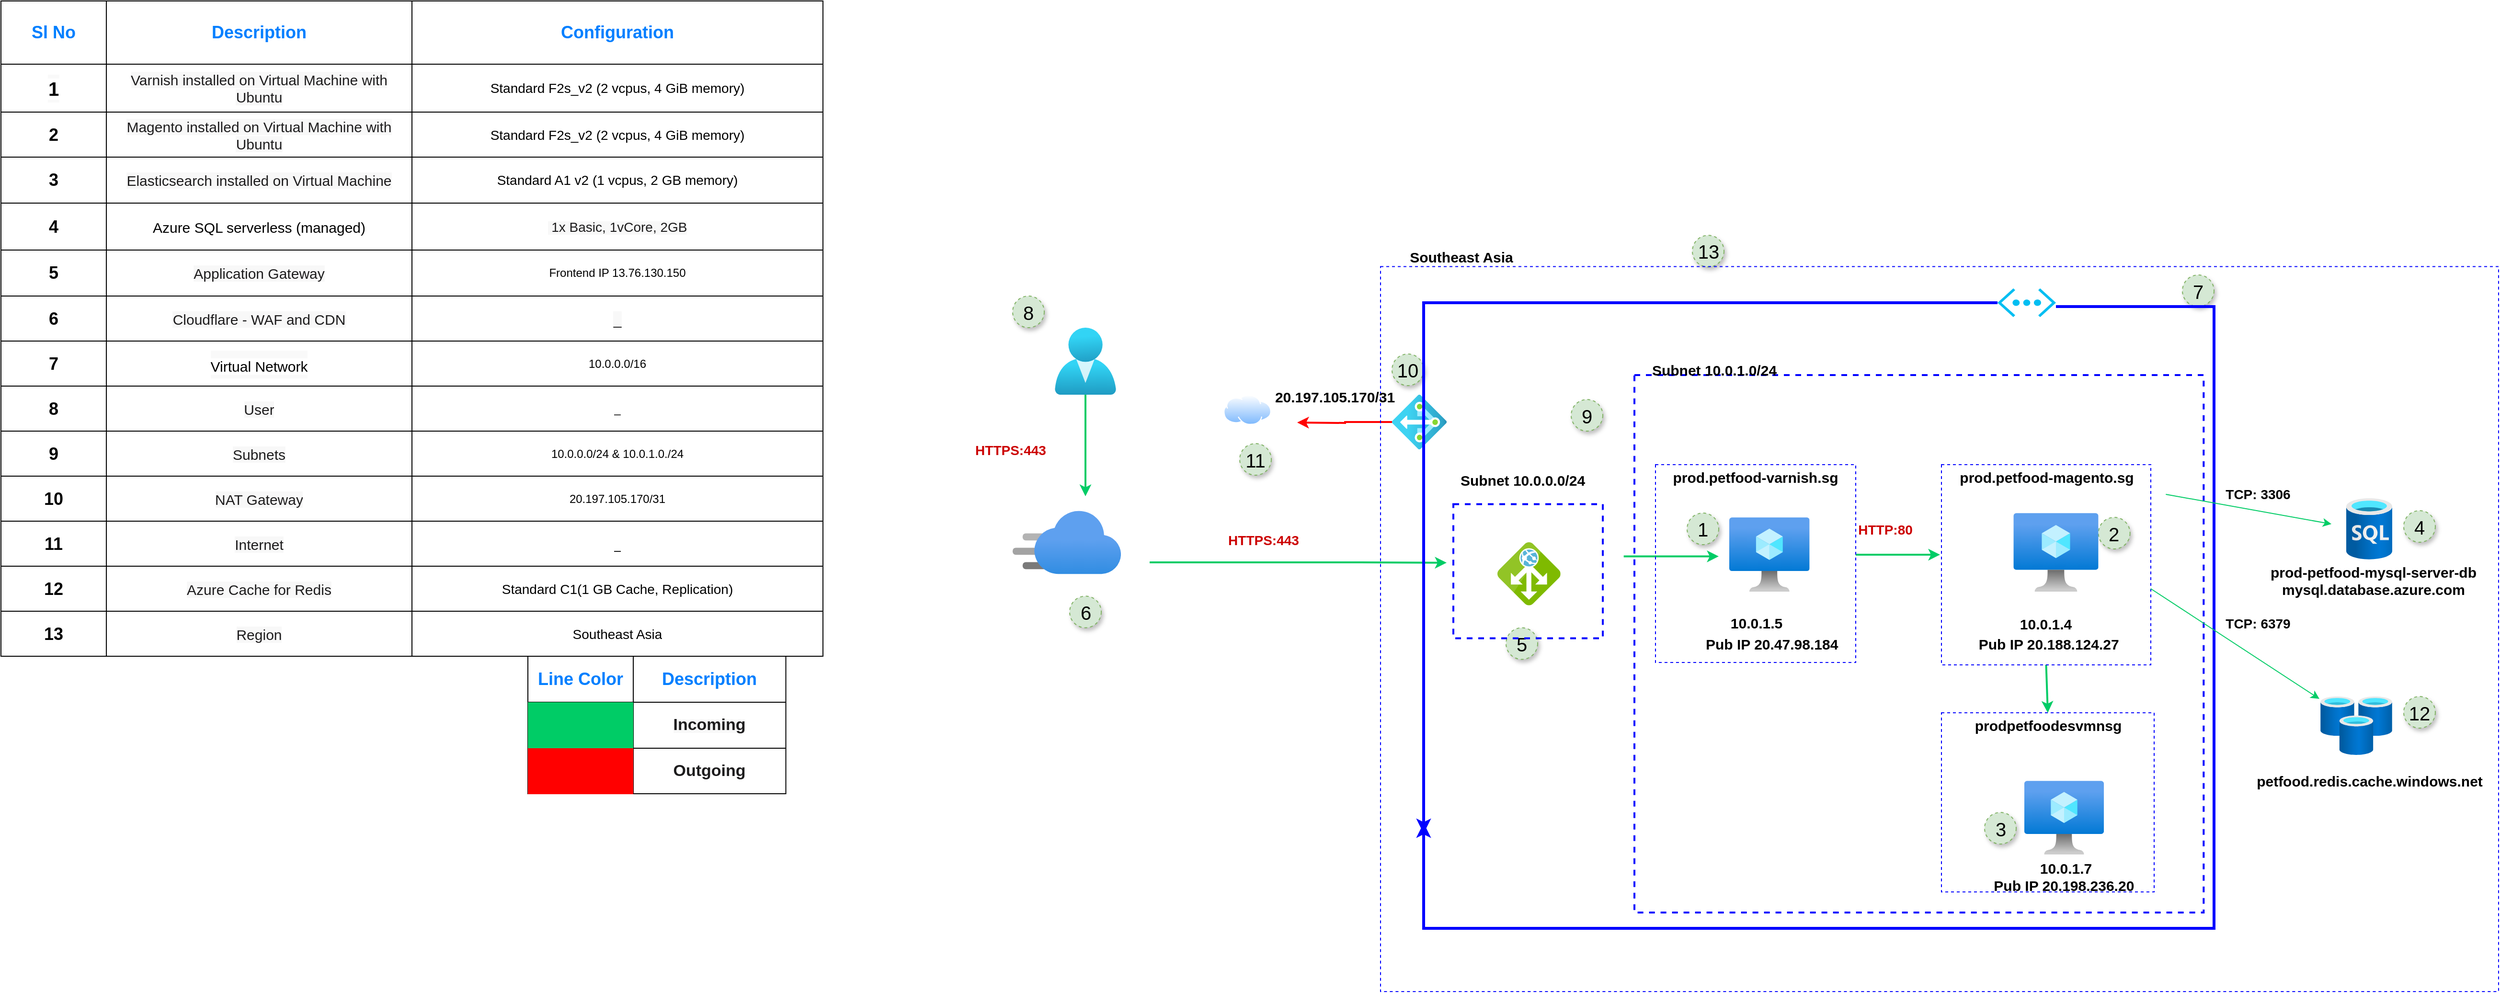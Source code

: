 <mxfile version="14.6.13" type="device"><diagram id="YIOMcUEOhzqZ2SBiSc0s" name="Page-1"><mxGraphModel dx="2946" dy="1182" grid="1" gridSize="11" guides="1" tooltips="1" connect="1" arrows="1" fold="1" page="0" pageScale="1" pageWidth="850" pageHeight="1100" math="0" shadow="0"><root><mxCell id="0"/><mxCell id="1" parent="0"/><mxCell id="Mjih8tLBKXgbI3VyJ-Ph-1" value="" style="aspect=fixed;html=1;points=[];align=center;image;fontSize=12;image=img/lib/azure2/app_services/CDN_Profiles.svg;" parent="1" vertex="1"><mxGeometry x="-374" y="202" width="113.05" height="66.5" as="geometry"/></mxCell><mxCell id="Mjih8tLBKXgbI3VyJ-Ph-2" value="" style="aspect=fixed;html=1;points=[];align=center;image;fontSize=12;image=img/lib/azure2/databases/SQL_Database.svg;" parent="1" vertex="1"><mxGeometry x="1018" y="189" width="48" height="64" as="geometry"/></mxCell><mxCell id="lhKra3MwXujqzoeodgtG-112" style="edgeStyle=orthogonalEdgeStyle;rounded=0;orthogonalLoop=1;jettySize=auto;html=1;strokeWidth=2;strokeColor=#00CC66;" parent="1" source="Mjih8tLBKXgbI3VyJ-Ph-3" edge="1"><mxGeometry relative="1" as="geometry"><mxPoint x="-298" y="187" as="targetPoint"/><Array as="points"><mxPoint x="-298" y="165"/></Array></mxGeometry></mxCell><mxCell id="Mjih8tLBKXgbI3VyJ-Ph-3" value="" style="aspect=fixed;html=1;points=[];align=center;image;fontSize=12;image=img/lib/azure2/identity/Users.svg;" parent="1" vertex="1"><mxGeometry x="-330" y="11" width="64" height="70" as="geometry"/></mxCell><mxCell id="lhKra3MwXujqzoeodgtG-224" style="edgeStyle=orthogonalEdgeStyle;rounded=0;orthogonalLoop=1;jettySize=auto;html=1;strokeColor=#00CC66;strokeWidth=2;" parent="1" edge="1"><mxGeometry relative="1" as="geometry"><mxPoint x="79" y="256.4" as="targetPoint"/><mxPoint x="-231" y="256" as="sourcePoint"/><Array as="points"><mxPoint x="-11" y="256"/><mxPoint x="-11" y="256"/></Array></mxGeometry></mxCell><mxCell id="lhKra3MwXujqzoeodgtG-27" value="&lt;font color=&quot;#cc0000&quot; style=&quot;font-size: 14px&quot;&gt;&lt;b&gt;HTTPS:443&lt;/b&gt;&lt;/font&gt;" style="text;html=1;strokeColor=none;fillColor=none;align=center;verticalAlign=middle;whiteSpace=wrap;rounded=0;shadow=1;glass=0;dashed=1;sketch=0;fontFamily=Helvetica;" parent="1" vertex="1"><mxGeometry x="-396" y="119" width="40" height="40" as="geometry"/></mxCell><mxCell id="lhKra3MwXujqzoeodgtG-76" value="" style="endArrow=classic;html=1;strokeWidth=2;strokeColor=#00CC66;startArrow=none;entryX=0.5;entryY=0;entryDx=0;entryDy=0;exitX=0.5;exitY=1;exitDx=0;exitDy=0;" parent="1" source="RV5dRdS61oHfhhPCdty3-14" target="RV5dRdS61oHfhhPCdty3-18" edge="1"><mxGeometry width="50" height="50" relative="1" as="geometry"><mxPoint x="682" y="374" as="sourcePoint"/><mxPoint x="678.75" y="429" as="targetPoint"/></mxGeometry></mxCell><mxCell id="lhKra3MwXujqzoeodgtG-77" value="" style="shape=table;html=1;whiteSpace=wrap;startSize=0;container=1;collapsible=0;childLayout=tableLayout;" parent="1" vertex="1"><mxGeometry x="-1430" y="-330" width="858" height="684" as="geometry"/></mxCell><mxCell id="lhKra3MwXujqzoeodgtG-81" value="" style="shape=partialRectangle;html=1;whiteSpace=wrap;collapsible=0;dropTarget=0;pointerEvents=0;fillColor=none;top=0;left=0;bottom=0;right=0;points=[[0,0.5],[1,0.5]];portConstraint=eastwest;" parent="lhKra3MwXujqzoeodgtG-77" vertex="1"><mxGeometry width="858" height="66" as="geometry"/></mxCell><mxCell id="lhKra3MwXujqzoeodgtG-82" value="&lt;b&gt;&lt;font style=&quot;font-size: 18px&quot; color=&quot;#007fff&quot;&gt;Sl No&lt;/font&gt;&lt;/b&gt;" style="shape=partialRectangle;html=1;whiteSpace=wrap;connectable=0;overflow=hidden;fillColor=none;top=0;left=0;bottom=0;right=0;" parent="lhKra3MwXujqzoeodgtG-81" vertex="1"><mxGeometry width="110" height="66" as="geometry"/></mxCell><mxCell id="lhKra3MwXujqzoeodgtG-171" value="&lt;meta charset=&quot;utf-8&quot;&gt;&lt;b style=&quot;color: rgb(0, 0, 0); font-family: helvetica; font-size: 12px; font-style: normal; letter-spacing: normal; text-align: center; text-indent: 0px; text-transform: none; word-spacing: 0px; background-color: rgb(255, 255, 255);&quot;&gt;&lt;font color=&quot;#007fff&quot; style=&quot;font-size: 18px&quot;&gt;Description&lt;/font&gt;&lt;/b&gt;" style="shape=partialRectangle;html=1;whiteSpace=wrap;connectable=0;overflow=hidden;fillColor=none;top=0;left=0;bottom=0;right=0;" parent="lhKra3MwXujqzoeodgtG-81" vertex="1"><mxGeometry x="110" width="319" height="66" as="geometry"/></mxCell><mxCell id="lhKra3MwXujqzoeodgtG-83" value="&lt;b&gt;&lt;font style=&quot;font-size: 18px&quot; color=&quot;#007fff&quot;&gt;Configuration&lt;/font&gt;&lt;/b&gt;" style="shape=partialRectangle;html=1;whiteSpace=wrap;connectable=0;overflow=hidden;fillColor=none;top=0;left=0;bottom=0;right=0;" parent="lhKra3MwXujqzoeodgtG-81" vertex="1"><mxGeometry x="429" width="429" height="66" as="geometry"/></mxCell><mxCell id="lhKra3MwXujqzoeodgtG-84" value="" style="shape=partialRectangle;html=1;whiteSpace=wrap;collapsible=0;dropTarget=0;pointerEvents=0;fillColor=none;top=0;left=0;bottom=0;right=0;points=[[0,0.5],[1,0.5]];portConstraint=eastwest;" parent="lhKra3MwXujqzoeodgtG-77" vertex="1"><mxGeometry y="66" width="858" height="50" as="geometry"/></mxCell><mxCell id="lhKra3MwXujqzoeodgtG-85" value="&lt;h1 class=&quot;title style-scope ytd-video-primary-info-renderer&quot; style=&quot;margin: 0px ; padding: 0px ; border: 0px ; background: rgb(249 , 249 , 249) ; overflow: hidden ; font-family: &amp;#34;roboto&amp;#34; , &amp;#34;arial&amp;#34; , sans-serif&quot;&gt;&lt;b style=&quot;font-family: &amp;#34;helvetica&amp;#34; ; font-size: 20px ; background-color: rgb(255 , 255 , 255)&quot;&gt;1&lt;/b&gt;&lt;br&gt;&lt;/h1&gt;" style="shape=partialRectangle;html=1;whiteSpace=wrap;connectable=0;overflow=hidden;fillColor=none;top=0;left=0;bottom=0;right=0;" parent="lhKra3MwXujqzoeodgtG-84" vertex="1"><mxGeometry width="110" height="50" as="geometry"/></mxCell><mxCell id="lhKra3MwXujqzoeodgtG-172" value="&lt;span style=&quot;color: rgb(29 , 28 , 29) ; background-color: rgb(248 , 248 , 248) ; font-size: 15px&quot;&gt;Varnish installed on Virtual Machine with Ubuntu&lt;/span&gt;" style="shape=partialRectangle;html=1;whiteSpace=wrap;connectable=0;overflow=hidden;fillColor=none;top=0;left=0;bottom=0;right=0;" parent="lhKra3MwXujqzoeodgtG-84" vertex="1"><mxGeometry x="110" width="319" height="50" as="geometry"/></mxCell><mxCell id="lhKra3MwXujqzoeodgtG-86" value="&lt;font style=&quot;font-size: 14px&quot;&gt;Standard F2s_v2 (2 vcpus, 4 GiB memory)&lt;/font&gt;" style="shape=partialRectangle;html=1;whiteSpace=wrap;connectable=0;overflow=hidden;fillColor=none;top=0;left=0;bottom=0;right=0;" parent="lhKra3MwXujqzoeodgtG-84" vertex="1"><mxGeometry x="429" width="429" height="50" as="geometry"/></mxCell><mxCell id="lhKra3MwXujqzoeodgtG-78" value="" style="shape=partialRectangle;html=1;whiteSpace=wrap;collapsible=0;dropTarget=0;pointerEvents=0;fillColor=none;top=0;left=0;bottom=0;right=0;points=[[0,0.5],[1,0.5]];portConstraint=eastwest;" parent="lhKra3MwXujqzoeodgtG-77" vertex="1"><mxGeometry y="116" width="858" height="47" as="geometry"/></mxCell><mxCell id="lhKra3MwXujqzoeodgtG-79" value="&lt;font style=&quot;font-size: 18px&quot;&gt;&lt;b&gt;2&lt;/b&gt;&lt;/font&gt;" style="shape=partialRectangle;html=1;whiteSpace=wrap;connectable=0;overflow=hidden;fillColor=none;top=0;left=0;bottom=0;right=0;" parent="lhKra3MwXujqzoeodgtG-78" vertex="1"><mxGeometry width="110" height="47" as="geometry"/></mxCell><mxCell id="lhKra3MwXujqzoeodgtG-173" value="&lt;span style=&quot;color: rgb(29 , 28 , 29) ; font-size: 15px ; background-color: rgb(248 , 248 , 248)&quot;&gt;Magento installed on Virtual Machine with Ubuntu&lt;/span&gt;" style="shape=partialRectangle;html=1;whiteSpace=wrap;connectable=0;overflow=hidden;fillColor=none;top=0;left=0;bottom=0;right=0;" parent="lhKra3MwXujqzoeodgtG-78" vertex="1"><mxGeometry x="110" width="319" height="47" as="geometry"/></mxCell><mxCell id="lhKra3MwXujqzoeodgtG-80" value="&lt;font style=&quot;font-size: 14px&quot;&gt;Standard F2s_v2 (2 vcpus, 4 GiB memory)&lt;/font&gt;" style="shape=partialRectangle;html=1;whiteSpace=wrap;connectable=0;overflow=hidden;fillColor=none;top=0;left=0;bottom=0;right=0;" parent="lhKra3MwXujqzoeodgtG-78" vertex="1"><mxGeometry x="429" width="429" height="47" as="geometry"/></mxCell><mxCell id="lhKra3MwXujqzoeodgtG-113" value="" style="shape=partialRectangle;html=1;whiteSpace=wrap;collapsible=0;dropTarget=0;pointerEvents=0;fillColor=none;top=0;left=0;bottom=0;right=0;points=[[0,0.5],[1,0.5]];portConstraint=eastwest;" parent="lhKra3MwXujqzoeodgtG-77" vertex="1"><mxGeometry y="163" width="858" height="48" as="geometry"/></mxCell><mxCell id="lhKra3MwXujqzoeodgtG-114" value="&lt;font style=&quot;font-size: 18px&quot;&gt;&lt;b&gt;3&lt;/b&gt;&lt;/font&gt;" style="shape=partialRectangle;html=1;whiteSpace=wrap;connectable=0;overflow=hidden;fillColor=none;top=0;left=0;bottom=0;right=0;" parent="lhKra3MwXujqzoeodgtG-113" vertex="1"><mxGeometry width="110" height="48" as="geometry"/></mxCell><mxCell id="lhKra3MwXujqzoeodgtG-175" value="&lt;span style=&quot;color: rgb(29 , 28 , 29) ; font-size: 15px ; background-color: rgb(248 , 248 , 248)&quot;&gt;Elasticsearch installed on Virtual Machine&lt;/span&gt;" style="shape=partialRectangle;html=1;whiteSpace=wrap;connectable=0;overflow=hidden;fillColor=none;top=0;left=0;bottom=0;right=0;" parent="lhKra3MwXujqzoeodgtG-113" vertex="1"><mxGeometry x="110" width="319" height="48" as="geometry"/></mxCell><mxCell id="lhKra3MwXujqzoeodgtG-115" value="&lt;font style=&quot;font-size: 14px&quot;&gt;Standard A1 v2 (1 vcpus, 2 GB memory)&lt;/font&gt;" style="shape=partialRectangle;html=1;whiteSpace=wrap;connectable=0;overflow=hidden;fillColor=none;top=0;left=0;bottom=0;right=0;" parent="lhKra3MwXujqzoeodgtG-113" vertex="1"><mxGeometry x="429" width="429" height="48" as="geometry"/></mxCell><mxCell id="lhKra3MwXujqzoeodgtG-91" value="" style="shape=partialRectangle;html=1;whiteSpace=wrap;collapsible=0;dropTarget=0;pointerEvents=0;fillColor=none;top=0;left=0;bottom=0;right=0;points=[[0,0.5],[1,0.5]];portConstraint=eastwest;" parent="lhKra3MwXujqzoeodgtG-77" vertex="1"><mxGeometry y="211" width="858" height="49" as="geometry"/></mxCell><mxCell id="lhKra3MwXujqzoeodgtG-92" value="&lt;b&gt;&lt;font style=&quot;font-size: 18px&quot;&gt;4&lt;/font&gt;&lt;/b&gt;" style="shape=partialRectangle;html=1;whiteSpace=wrap;connectable=0;overflow=hidden;fillColor=none;top=0;left=0;bottom=0;right=0;" parent="lhKra3MwXujqzoeodgtG-91" vertex="1"><mxGeometry width="110" height="49" as="geometry"/></mxCell><mxCell id="lhKra3MwXujqzoeodgtG-177" value="&lt;font style=&quot;font-size: 15px&quot;&gt;Azure SQL serverless (managed)&lt;/font&gt;" style="shape=partialRectangle;html=1;whiteSpace=wrap;connectable=0;overflow=hidden;fillColor=none;top=0;left=0;bottom=0;right=0;" parent="lhKra3MwXujqzoeodgtG-91" vertex="1"><mxGeometry x="110" width="319" height="49" as="geometry"/></mxCell><mxCell id="lhKra3MwXujqzoeodgtG-93" value="&lt;span style=&quot;color: rgb(29 , 28 , 29) ; font-style: normal ; font-weight: 400 ; letter-spacing: normal ; text-align: center ; text-indent: 0px ; text-transform: none ; word-spacing: 0px ; background-color: rgb(248 , 248 , 248) ; display: inline ; float: none&quot;&gt;&lt;font style=&quot;font-size: 14px&quot;&gt;&amp;nbsp;1x Basic, 1vCore, 2GB&lt;/font&gt;&lt;/span&gt;" style="shape=partialRectangle;html=1;whiteSpace=wrap;connectable=0;overflow=hidden;fillColor=none;top=0;left=0;bottom=0;right=0;" parent="lhKra3MwXujqzoeodgtG-91" vertex="1"><mxGeometry x="429" width="429" height="49" as="geometry"/></mxCell><mxCell id="lhKra3MwXujqzoeodgtG-119" value="" style="shape=partialRectangle;html=1;whiteSpace=wrap;collapsible=0;dropTarget=0;pointerEvents=0;fillColor=none;top=0;left=0;bottom=0;right=0;points=[[0,0.5],[1,0.5]];portConstraint=eastwest;" parent="lhKra3MwXujqzoeodgtG-77" vertex="1"><mxGeometry y="260" width="858" height="48" as="geometry"/></mxCell><mxCell id="lhKra3MwXujqzoeodgtG-120" value="&lt;font style=&quot;font-size: 18px&quot;&gt;&lt;b&gt;5&lt;/b&gt;&lt;/font&gt;" style="shape=partialRectangle;html=1;whiteSpace=wrap;connectable=0;overflow=hidden;fillColor=none;top=0;left=0;bottom=0;right=0;" parent="lhKra3MwXujqzoeodgtG-119" vertex="1"><mxGeometry width="110" height="48" as="geometry"/></mxCell><mxCell id="lhKra3MwXujqzoeodgtG-178" value="&lt;span style=&quot;color: rgb(29 , 28 , 29) ; font-size: 15px ; font-style: normal ; font-weight: 400 ; letter-spacing: normal ; text-align: center ; text-indent: 0px ; text-transform: none ; word-spacing: 0px ; background-color: rgb(248 , 248 , 248) ; display: inline ; float: none&quot;&gt;Application Gateway&lt;/span&gt;" style="shape=partialRectangle;html=1;whiteSpace=wrap;connectable=0;overflow=hidden;fillColor=none;top=0;left=0;bottom=0;right=0;" parent="lhKra3MwXujqzoeodgtG-119" vertex="1"><mxGeometry x="110" width="319" height="48" as="geometry"/></mxCell><mxCell id="lhKra3MwXujqzoeodgtG-121" value="Frontend IP 13.76.130.150" style="shape=partialRectangle;html=1;whiteSpace=wrap;connectable=0;overflow=hidden;fillColor=none;top=0;left=0;bottom=0;right=0;" parent="lhKra3MwXujqzoeodgtG-119" vertex="1"><mxGeometry x="429" width="429" height="48" as="geometry"/></mxCell><mxCell id="lhKra3MwXujqzoeodgtG-141" value="" style="shape=partialRectangle;html=1;whiteSpace=wrap;collapsible=0;dropTarget=0;pointerEvents=0;fillColor=none;top=0;left=0;bottom=0;right=0;points=[[0,0.5],[1,0.5]];portConstraint=eastwest;" parent="lhKra3MwXujqzoeodgtG-77" vertex="1"><mxGeometry y="308" width="858" height="47" as="geometry"/></mxCell><mxCell id="lhKra3MwXujqzoeodgtG-142" value="&lt;font style=&quot;font-size: 18px&quot;&gt;&lt;b&gt;6&lt;/b&gt;&lt;/font&gt;" style="shape=partialRectangle;html=1;whiteSpace=wrap;connectable=0;overflow=hidden;fillColor=none;top=0;left=0;bottom=0;right=0;" parent="lhKra3MwXujqzoeodgtG-141" vertex="1"><mxGeometry width="110" height="47" as="geometry"/></mxCell><mxCell id="lhKra3MwXujqzoeodgtG-180" value="&lt;span style=&quot;color: rgb(29 , 28 , 29) ; font-size: 15px ; font-style: normal ; font-weight: 400 ; letter-spacing: normal ; text-align: center ; text-indent: 0px ; text-transform: none ; word-spacing: 0px ; background-color: rgb(248 , 248 , 248) ; display: inline ; float: none&quot;&gt;&lt;span style=&quot;text-align: left&quot;&gt;Cloudflare - WAF and CDN&lt;/span&gt;&lt;br&gt;&lt;/span&gt;" style="shape=partialRectangle;html=1;whiteSpace=wrap;connectable=0;overflow=hidden;fillColor=none;top=0;left=0;bottom=0;right=0;" parent="lhKra3MwXujqzoeodgtG-141" vertex="1"><mxGeometry x="110" width="319" height="47" as="geometry"/></mxCell><mxCell id="lhKra3MwXujqzoeodgtG-143" value="&lt;span style=&quot;color: rgb(29 , 28 , 29) ; font-family: &amp;#34;helvetica&amp;#34; ; font-size: 15px ; background-color: rgb(248 , 248 , 248)&quot;&gt;_&lt;/span&gt;" style="shape=partialRectangle;html=1;whiteSpace=wrap;connectable=0;overflow=hidden;fillColor=none;top=0;left=0;bottom=0;right=0;" parent="lhKra3MwXujqzoeodgtG-141" vertex="1"><mxGeometry x="429" width="429" height="47" as="geometry"/></mxCell><mxCell id="lhKra3MwXujqzoeodgtG-150" value="" style="shape=partialRectangle;html=1;whiteSpace=wrap;collapsible=0;dropTarget=0;pointerEvents=0;fillColor=none;top=0;left=0;bottom=0;right=0;points=[[0,0.5],[1,0.5]];portConstraint=eastwest;shadow=0;" parent="lhKra3MwXujqzoeodgtG-77" vertex="1"><mxGeometry y="355" width="858" height="47" as="geometry"/></mxCell><mxCell id="lhKra3MwXujqzoeodgtG-151" value="&lt;font style=&quot;font-size: 18px&quot;&gt;&lt;b&gt;7&lt;/b&gt;&lt;/font&gt;" style="shape=partialRectangle;html=1;whiteSpace=wrap;connectable=0;overflow=hidden;fillColor=none;top=0;left=0;bottom=0;right=0;" parent="lhKra3MwXujqzoeodgtG-150" vertex="1"><mxGeometry width="110" height="47" as="geometry"/></mxCell><mxCell id="lhKra3MwXujqzoeodgtG-183" value="&lt;h1 class=&quot;title style-scope ytd-video-primary-info-renderer&quot; style=&quot;margin: 0px ; padding: 0px ; border: 0px ; background: rgb(249 , 249 , 249) ; overflow: hidden ; font-weight: 400&quot;&gt;&lt;span style=&quot;font-size: 15px ; background-color: rgb(255 , 255 , 255)&quot;&gt;Virtual Network&lt;/span&gt;&lt;/h1&gt;" style="shape=partialRectangle;html=1;whiteSpace=wrap;connectable=0;overflow=hidden;fillColor=none;top=0;left=0;bottom=0;right=0;" parent="lhKra3MwXujqzoeodgtG-150" vertex="1"><mxGeometry x="110" width="319" height="47" as="geometry"/></mxCell><mxCell id="lhKra3MwXujqzoeodgtG-152" value="10.0.0.0/16" style="shape=partialRectangle;html=1;whiteSpace=wrap;connectable=0;overflow=hidden;fillColor=none;top=0;left=0;bottom=0;right=0;" parent="lhKra3MwXujqzoeodgtG-150" vertex="1"><mxGeometry x="429" width="429" height="47" as="geometry"/></mxCell><mxCell id="lhKra3MwXujqzoeodgtG-147" value="" style="shape=partialRectangle;html=1;whiteSpace=wrap;collapsible=0;dropTarget=0;pointerEvents=0;fillColor=none;top=0;left=0;bottom=0;right=0;points=[[0,0.5],[1,0.5]];portConstraint=eastwest;" parent="lhKra3MwXujqzoeodgtG-77" vertex="1"><mxGeometry y="402" width="858" height="47" as="geometry"/></mxCell><mxCell id="lhKra3MwXujqzoeodgtG-148" value="&lt;font style=&quot;font-size: 18px&quot;&gt;&lt;b&gt;8&lt;/b&gt;&lt;/font&gt;" style="shape=partialRectangle;html=1;whiteSpace=wrap;connectable=0;overflow=hidden;fillColor=none;top=0;left=0;bottom=0;right=0;" parent="lhKra3MwXujqzoeodgtG-147" vertex="1"><mxGeometry width="110" height="47" as="geometry"/></mxCell><mxCell id="lhKra3MwXujqzoeodgtG-182" value="&lt;span style=&quot;color: rgb(29 , 28 , 29) ; font-size: 15px ; background-color: rgb(248 , 248 , 248)&quot;&gt;User&lt;/span&gt;" style="shape=partialRectangle;html=1;whiteSpace=wrap;connectable=0;overflow=hidden;fillColor=none;top=0;left=0;bottom=0;right=0;" parent="lhKra3MwXujqzoeodgtG-147" vertex="1"><mxGeometry x="110" width="319" height="47" as="geometry"/></mxCell><mxCell id="lhKra3MwXujqzoeodgtG-149" value="_" style="shape=partialRectangle;html=1;whiteSpace=wrap;connectable=0;overflow=hidden;fillColor=none;top=0;left=0;bottom=0;right=0;" parent="lhKra3MwXujqzoeodgtG-147" vertex="1"><mxGeometry x="429" width="429" height="47" as="geometry"/></mxCell><mxCell id="pdvwxCoHUl91LSLF7awQ-21" value="" style="shape=partialRectangle;html=1;whiteSpace=wrap;collapsible=0;dropTarget=0;pointerEvents=0;fillColor=none;top=0;left=0;bottom=0;right=0;points=[[0,0.5],[1,0.5]];portConstraint=eastwest;" parent="lhKra3MwXujqzoeodgtG-77" vertex="1"><mxGeometry y="449" width="858" height="47" as="geometry"/></mxCell><mxCell id="pdvwxCoHUl91LSLF7awQ-22" value="&lt;span style=&quot;font-size: 18px&quot;&gt;&lt;b&gt;9&lt;/b&gt;&lt;/span&gt;" style="shape=partialRectangle;html=1;whiteSpace=wrap;connectable=0;overflow=hidden;fillColor=none;top=0;left=0;bottom=0;right=0;" parent="pdvwxCoHUl91LSLF7awQ-21" vertex="1"><mxGeometry width="110" height="47" as="geometry"/></mxCell><mxCell id="pdvwxCoHUl91LSLF7awQ-23" value="&lt;span style=&quot;color: rgb(29 , 28 , 29) ; font-size: 15px ; font-style: normal ; font-weight: 400 ; letter-spacing: normal ; text-align: center ; text-indent: 0px ; text-transform: none ; word-spacing: 0px ; background-color: rgb(248 , 248 , 248) ; display: inline ; float: none&quot;&gt;Subnets&lt;/span&gt;" style="shape=partialRectangle;html=1;whiteSpace=wrap;connectable=0;overflow=hidden;fillColor=none;top=0;left=0;bottom=0;right=0;" parent="pdvwxCoHUl91LSLF7awQ-21" vertex="1"><mxGeometry x="110" width="319" height="47" as="geometry"/></mxCell><mxCell id="pdvwxCoHUl91LSLF7awQ-24" value="&lt;font style=&quot;font-size: 12px&quot;&gt;10.0.0.0/24 &amp;amp; 10.0.1.0./24&lt;/font&gt;" style="shape=partialRectangle;html=1;whiteSpace=wrap;connectable=0;overflow=hidden;fillColor=none;top=0;left=0;bottom=0;right=0;" parent="pdvwxCoHUl91LSLF7awQ-21" vertex="1"><mxGeometry x="429" width="429" height="47" as="geometry"/></mxCell><mxCell id="7rFxHTVrPz3hNqLuUGb5-4" value="" style="shape=partialRectangle;html=1;whiteSpace=wrap;collapsible=0;dropTarget=0;pointerEvents=0;fillColor=none;top=0;left=0;bottom=0;right=0;points=[[0,0.5],[1,0.5]];portConstraint=eastwest;" parent="lhKra3MwXujqzoeodgtG-77" vertex="1"><mxGeometry y="496" width="858" height="47" as="geometry"/></mxCell><mxCell id="7rFxHTVrPz3hNqLuUGb5-5" value="&lt;span style=&quot;font-size: 18px&quot;&gt;&lt;b&gt;10&lt;/b&gt;&lt;/span&gt;" style="shape=partialRectangle;html=1;whiteSpace=wrap;connectable=0;overflow=hidden;fillColor=none;top=0;left=0;bottom=0;right=0;" parent="7rFxHTVrPz3hNqLuUGb5-4" vertex="1"><mxGeometry width="110" height="47" as="geometry"/></mxCell><mxCell id="7rFxHTVrPz3hNqLuUGb5-6" value="&lt;span style=&quot;color: rgb(29 , 28 , 29) ; font-size: 15px ; font-style: normal ; font-weight: 400 ; letter-spacing: normal ; text-align: center ; text-indent: 0px ; text-transform: none ; word-spacing: 0px ; background-color: rgb(248 , 248 , 248) ; display: inline ; float: none&quot;&gt;NAT Gateway&lt;/span&gt;" style="shape=partialRectangle;html=1;whiteSpace=wrap;connectable=0;overflow=hidden;fillColor=none;top=0;left=0;bottom=0;right=0;" parent="7rFxHTVrPz3hNqLuUGb5-4" vertex="1"><mxGeometry x="110" width="319" height="47" as="geometry"/></mxCell><mxCell id="7rFxHTVrPz3hNqLuUGb5-7" value="20.197.105.170/31" style="shape=partialRectangle;html=1;whiteSpace=wrap;connectable=0;overflow=hidden;fillColor=none;top=0;left=0;bottom=0;right=0;" parent="7rFxHTVrPz3hNqLuUGb5-4" vertex="1"><mxGeometry x="429" width="429" height="47" as="geometry"/></mxCell><mxCell id="7rFxHTVrPz3hNqLuUGb5-73" value="" style="shape=partialRectangle;html=1;whiteSpace=wrap;collapsible=0;dropTarget=0;pointerEvents=0;fillColor=none;top=0;left=0;bottom=0;right=0;points=[[0,0.5],[1,0.5]];portConstraint=eastwest;" parent="lhKra3MwXujqzoeodgtG-77" vertex="1"><mxGeometry y="543" width="858" height="47" as="geometry"/></mxCell><mxCell id="7rFxHTVrPz3hNqLuUGb5-74" value="&lt;span style=&quot;font-size: 18px&quot;&gt;&lt;b&gt;11&lt;/b&gt;&lt;/span&gt;" style="shape=partialRectangle;html=1;whiteSpace=wrap;connectable=0;overflow=hidden;fillColor=none;top=0;left=0;bottom=0;right=0;" parent="7rFxHTVrPz3hNqLuUGb5-73" vertex="1"><mxGeometry width="110" height="47" as="geometry"/></mxCell><mxCell id="7rFxHTVrPz3hNqLuUGb5-75" value="&lt;span style=&quot;color: rgb(29 , 28 , 29) ; font-size: 15px ; font-style: normal ; font-weight: 400 ; letter-spacing: normal ; text-align: center ; text-indent: 0px ; text-transform: none ; word-spacing: 0px ; background-color: rgb(248 , 248 , 248) ; display: inline ; float: none&quot;&gt;Internet&lt;/span&gt;" style="shape=partialRectangle;html=1;whiteSpace=wrap;connectable=0;overflow=hidden;fillColor=none;top=0;left=0;bottom=0;right=0;" parent="7rFxHTVrPz3hNqLuUGb5-73" vertex="1"><mxGeometry x="110" width="319" height="47" as="geometry"/></mxCell><mxCell id="7rFxHTVrPz3hNqLuUGb5-76" value="&lt;span style=&quot;font-size: 14px&quot;&gt;_&lt;/span&gt;" style="shape=partialRectangle;html=1;whiteSpace=wrap;connectable=0;overflow=hidden;fillColor=none;top=0;left=0;bottom=0;right=0;" parent="7rFxHTVrPz3hNqLuUGb5-73" vertex="1"><mxGeometry x="429" width="429" height="47" as="geometry"/></mxCell><mxCell id="LgkT4oShuJ0QrMqBvoT_-64" value="" style="shape=partialRectangle;html=1;whiteSpace=wrap;collapsible=0;dropTarget=0;pointerEvents=0;fillColor=none;top=0;left=0;bottom=0;right=0;points=[[0,0.5],[1,0.5]];portConstraint=eastwest;" parent="lhKra3MwXujqzoeodgtG-77" vertex="1"><mxGeometry y="590" width="858" height="47" as="geometry"/></mxCell><mxCell id="LgkT4oShuJ0QrMqBvoT_-65" value="&lt;span style=&quot;font-size: 18px&quot;&gt;&lt;b&gt;12&lt;/b&gt;&lt;/span&gt;" style="shape=partialRectangle;html=1;whiteSpace=wrap;connectable=0;overflow=hidden;fillColor=none;top=0;left=0;bottom=0;right=0;" parent="LgkT4oShuJ0QrMqBvoT_-64" vertex="1"><mxGeometry width="110" height="47" as="geometry"/></mxCell><mxCell id="LgkT4oShuJ0QrMqBvoT_-66" value="&lt;span style=&quot;color: rgb(29 , 28 , 29) ; font-size: 15px ; font-style: normal ; font-weight: 400 ; letter-spacing: normal ; text-align: center ; text-indent: 0px ; text-transform: none ; word-spacing: 0px ; background-color: rgb(248 , 248 , 248) ; display: inline ; float: none&quot;&gt;Azure Cache for Redis&lt;/span&gt;" style="shape=partialRectangle;html=1;whiteSpace=wrap;connectable=0;overflow=hidden;fillColor=none;top=0;left=0;bottom=0;right=0;" parent="LgkT4oShuJ0QrMqBvoT_-64" vertex="1"><mxGeometry x="110" width="319" height="47" as="geometry"/></mxCell><mxCell id="LgkT4oShuJ0QrMqBvoT_-67" value="&lt;span style=&quot;font-size: 14px&quot;&gt;Standard C1(1 GB Cache, Replication)&lt;/span&gt;" style="shape=partialRectangle;html=1;whiteSpace=wrap;connectable=0;overflow=hidden;fillColor=none;top=0;left=0;bottom=0;right=0;" parent="LgkT4oShuJ0QrMqBvoT_-64" vertex="1"><mxGeometry x="429" width="429" height="47" as="geometry"/></mxCell><mxCell id="RV5dRdS61oHfhhPCdty3-42" value="" style="shape=partialRectangle;html=1;whiteSpace=wrap;collapsible=0;dropTarget=0;pointerEvents=0;fillColor=none;top=0;left=0;bottom=0;right=0;points=[[0,0.5],[1,0.5]];portConstraint=eastwest;" parent="lhKra3MwXujqzoeodgtG-77" vertex="1"><mxGeometry y="637" width="858" height="47" as="geometry"/></mxCell><mxCell id="RV5dRdS61oHfhhPCdty3-43" value="&lt;span style=&quot;font-size: 18px&quot;&gt;&lt;b&gt;13&lt;/b&gt;&lt;/span&gt;" style="shape=partialRectangle;html=1;whiteSpace=wrap;connectable=0;overflow=hidden;fillColor=none;top=0;left=0;bottom=0;right=0;" parent="RV5dRdS61oHfhhPCdty3-42" vertex="1"><mxGeometry width="110" height="47" as="geometry"/></mxCell><mxCell id="RV5dRdS61oHfhhPCdty3-44" value="&lt;span style=&quot;color: rgb(29 , 28 , 29) ; font-size: 15px ; font-style: normal ; font-weight: 400 ; letter-spacing: normal ; text-align: center ; text-indent: 0px ; text-transform: none ; word-spacing: 0px ; background-color: rgb(248 , 248 , 248) ; display: inline ; float: none&quot;&gt;Region&lt;/span&gt;" style="shape=partialRectangle;html=1;whiteSpace=wrap;connectable=0;overflow=hidden;fillColor=none;top=0;left=0;bottom=0;right=0;" parent="RV5dRdS61oHfhhPCdty3-42" vertex="1"><mxGeometry x="110" width="319" height="47" as="geometry"/></mxCell><mxCell id="RV5dRdS61oHfhhPCdty3-45" value="&lt;span style=&quot;font-size: 14px&quot;&gt;Southeast Asia&lt;/span&gt;" style="shape=partialRectangle;html=1;whiteSpace=wrap;connectable=0;overflow=hidden;fillColor=none;top=0;left=0;bottom=0;right=0;" parent="RV5dRdS61oHfhhPCdty3-42" vertex="1"><mxGeometry x="429" width="429" height="47" as="geometry"/></mxCell><mxCell id="lhKra3MwXujqzoeodgtG-97" value="&lt;font color=&quot;#cc0000&quot; style=&quot;font-size: 14px&quot;&gt;&lt;b&gt;HTTPS:443&lt;/b&gt;&lt;/font&gt;" style="text;html=1;strokeColor=none;fillColor=none;align=center;verticalAlign=middle;whiteSpace=wrap;rounded=0;shadow=1;glass=0;dashed=1;sketch=0;fontFamily=Helvetica;" parent="1" vertex="1"><mxGeometry x="-132" y="213" width="40" height="40" as="geometry"/></mxCell><mxCell id="lhKra3MwXujqzoeodgtG-98" value="&lt;font color=&quot;#cc0000&quot; style=&quot;font-size: 14px&quot;&gt;&lt;b&gt;HTTP:80&lt;/b&gt;&lt;/font&gt;" style="text;html=1;strokeColor=none;fillColor=none;align=center;verticalAlign=middle;whiteSpace=wrap;rounded=0;shadow=1;glass=0;dashed=1;sketch=0;fontFamily=Helvetica;" parent="1" vertex="1"><mxGeometry x="517" y="202" width="40" height="40" as="geometry"/></mxCell><mxCell id="lhKra3MwXujqzoeodgtG-104" value="&lt;font size=&quot;1&quot;&gt;&lt;b style=&quot;font-size: 14px&quot;&gt;TCP: 3306&lt;/b&gt;&lt;/font&gt;" style="text;html=1;strokeColor=none;fillColor=none;align=center;verticalAlign=middle;whiteSpace=wrap;rounded=0;shadow=1;glass=0;dashed=1;sketch=0;fontFamily=Helvetica;" parent="1" vertex="1"><mxGeometry x="891" y="175.25" width="70" height="20" as="geometry"/></mxCell><mxCell id="lhKra3MwXujqzoeodgtG-127" value="&lt;font style=&quot;font-size: 20px&quot;&gt;3&lt;/font&gt;" style="ellipse;whiteSpace=wrap;html=1;aspect=fixed;shadow=1;dashed=1;strokeWidth=1;perimeterSpacing=3;strokeColor=#82b366;fillColor=#d5e8d4;" parent="1" vertex="1"><mxGeometry x="640.5" y="517" width="33" height="33" as="geometry"/></mxCell><mxCell id="lhKra3MwXujqzoeodgtG-132" value="&lt;font style=&quot;font-size: 20px&quot;&gt;1&lt;/font&gt;" style="ellipse;whiteSpace=wrap;html=1;aspect=fixed;shadow=1;dashed=1;strokeWidth=1;perimeterSpacing=3;strokeColor=#82b366;fillColor=#d5e8d4;" parent="1" vertex="1"><mxGeometry x="330" y="204.5" width="33" height="33" as="geometry"/></mxCell><mxCell id="lhKra3MwXujqzoeodgtG-134" value="&lt;font style=&quot;font-size: 20px&quot;&gt;8&lt;/font&gt;" style="ellipse;whiteSpace=wrap;html=1;aspect=fixed;shadow=1;dashed=1;strokeWidth=1;perimeterSpacing=3;strokeColor=#82b366;fillColor=#d5e8d4;" parent="1" vertex="1"><mxGeometry x="-374" y="-22" width="33" height="33" as="geometry"/></mxCell><mxCell id="lhKra3MwXujqzoeodgtG-135" value="&lt;font style=&quot;font-size: 20px&quot;&gt;2&lt;/font&gt;" style="ellipse;whiteSpace=wrap;html=1;aspect=fixed;shadow=1;dashed=1;strokeWidth=1;perimeterSpacing=3;strokeColor=#82b366;fillColor=#d5e8d4;" parent="1" vertex="1"><mxGeometry x="759.33" y="209" width="33" height="33" as="geometry"/></mxCell><mxCell id="lhKra3MwXujqzoeodgtG-136" value="&lt;font style=&quot;font-size: 20px&quot;&gt;4&lt;/font&gt;" style="ellipse;whiteSpace=wrap;html=1;aspect=fixed;shadow=1;dashed=1;strokeWidth=1;perimeterSpacing=3;strokeColor=#82b366;fillColor=#d5e8d4;" parent="1" vertex="1"><mxGeometry x="1078" y="202" width="33" height="33" as="geometry"/></mxCell><mxCell id="lhKra3MwXujqzoeodgtG-138" value="&lt;font style=&quot;font-size: 20px&quot;&gt;5&lt;/font&gt;" style="ellipse;whiteSpace=wrap;html=1;aspect=fixed;shadow=1;dashed=1;strokeWidth=1;perimeterSpacing=3;strokeColor=#82b366;fillColor=#d5e8d4;" parent="1" vertex="1"><mxGeometry x="141.0" y="324.25" width="33" height="33" as="geometry"/></mxCell><mxCell id="lhKra3MwXujqzoeodgtG-139" value="&lt;font style=&quot;font-size: 20px&quot;&gt;6&lt;/font&gt;" style="ellipse;whiteSpace=wrap;html=1;aspect=fixed;shadow=1;dashed=1;strokeWidth=1;perimeterSpacing=3;strokeColor=#82b366;fillColor=#d5e8d4;" parent="1" vertex="1"><mxGeometry x="-314.5" y="291.25" width="33" height="33" as="geometry"/></mxCell><mxCell id="lhKra3MwXujqzoeodgtG-188" value="" style="shape=table;html=1;whiteSpace=wrap;startSize=0;container=1;collapsible=0;childLayout=tableLayout;" parent="1" vertex="1"><mxGeometry x="-880" y="354" width="269.27" height="143.5" as="geometry"/></mxCell><mxCell id="lhKra3MwXujqzoeodgtG-189" value="" style="shape=partialRectangle;html=1;whiteSpace=wrap;collapsible=0;dropTarget=0;pointerEvents=0;fillColor=none;top=0;left=0;bottom=0;right=0;points=[[0,0.5],[1,0.5]];portConstraint=eastwest;" parent="lhKra3MwXujqzoeodgtG-188" vertex="1"><mxGeometry width="269.27" height="48" as="geometry"/></mxCell><mxCell id="lhKra3MwXujqzoeodgtG-190" value="&lt;b style=&quot;font-family: &amp;#34;helvetica&amp;#34;&quot;&gt;&lt;font color=&quot;#007fff&quot; style=&quot;font-size: 18px&quot;&gt;Line Color&lt;/font&gt;&lt;/b&gt;" style="shape=partialRectangle;html=1;whiteSpace=wrap;connectable=0;overflow=hidden;fillColor=none;top=0;left=0;bottom=0;right=0;" parent="lhKra3MwXujqzoeodgtG-189" vertex="1"><mxGeometry width="110" height="48" as="geometry"/></mxCell><mxCell id="lhKra3MwXujqzoeodgtG-191" value="&lt;b style=&quot;font-family: &amp;#34;helvetica&amp;#34;&quot;&gt;&lt;font color=&quot;#007fff&quot; style=&quot;font-size: 18px&quot;&gt;Description&lt;/font&gt;&lt;/b&gt;" style="shape=partialRectangle;html=1;whiteSpace=wrap;connectable=0;overflow=hidden;fillColor=none;top=0;left=0;bottom=0;right=0;" parent="lhKra3MwXujqzoeodgtG-189" vertex="1"><mxGeometry x="110" width="159" height="48" as="geometry"/></mxCell><mxCell id="lhKra3MwXujqzoeodgtG-192" value="" style="shape=partialRectangle;html=1;whiteSpace=wrap;collapsible=0;dropTarget=0;pointerEvents=0;fillColor=none;top=0;left=0;bottom=0;right=0;points=[[0,0.5],[1,0.5]];portConstraint=eastwest;" parent="lhKra3MwXujqzoeodgtG-188" vertex="1"><mxGeometry y="48" width="269.27" height="48" as="geometry"/></mxCell><mxCell id="lhKra3MwXujqzoeodgtG-193" value="" style="shape=partialRectangle;html=1;whiteSpace=wrap;connectable=0;overflow=hidden;top=0;left=0;bottom=0;right=0;fillColor=#00CC66;" parent="lhKra3MwXujqzoeodgtG-192" vertex="1"><mxGeometry width="110" height="48" as="geometry"/></mxCell><mxCell id="lhKra3MwXujqzoeodgtG-194" value="&lt;span style=&quot;color: rgb(29 , 28 , 29) ; font-family: &amp;#34;helvetica&amp;#34; ; background-color: rgb(248 , 248 , 248)&quot;&gt;&lt;b&gt;&lt;font style=&quot;font-size: 17px&quot;&gt;Incoming&lt;/font&gt;&lt;/b&gt;&lt;/span&gt;" style="shape=partialRectangle;html=1;whiteSpace=wrap;connectable=0;overflow=hidden;top=0;left=0;bottom=0;right=0;strokeColor=#666666;fontColor=#333333;fillColor=none;" parent="lhKra3MwXujqzoeodgtG-192" vertex="1"><mxGeometry x="110" width="159" height="48" as="geometry"/></mxCell><mxCell id="lhKra3MwXujqzoeodgtG-195" value="" style="shape=partialRectangle;html=1;whiteSpace=wrap;collapsible=0;dropTarget=0;pointerEvents=0;fillColor=none;top=0;left=0;bottom=0;right=0;points=[[0,0.5],[1,0.5]];portConstraint=eastwest;" parent="lhKra3MwXujqzoeodgtG-188" vertex="1"><mxGeometry y="96" width="269.27" height="48" as="geometry"/></mxCell><mxCell id="lhKra3MwXujqzoeodgtG-196" value="" style="shape=partialRectangle;html=1;whiteSpace=wrap;connectable=0;overflow=hidden;top=0;left=0;bottom=0;right=0;fillColor=#FF0000;" parent="lhKra3MwXujqzoeodgtG-195" vertex="1"><mxGeometry width="110" height="48" as="geometry"/></mxCell><mxCell id="lhKra3MwXujqzoeodgtG-197" value="&lt;b style=&quot;color: rgb(29 , 28 , 29) ; font-family: &amp;#34;helvetica&amp;#34;&quot;&gt;&lt;font style=&quot;font-size: 17px&quot;&gt;Outgoing&lt;/font&gt;&lt;/b&gt;" style="shape=partialRectangle;html=1;whiteSpace=wrap;connectable=0;overflow=hidden;fillColor=none;top=0;left=0;bottom=0;right=0;" parent="lhKra3MwXujqzoeodgtG-195" vertex="1"><mxGeometry x="110" width="159" height="48" as="geometry"/></mxCell><mxCell id="7rFxHTVrPz3hNqLuUGb5-10" style="edgeStyle=orthogonalEdgeStyle;rounded=0;orthogonalLoop=1;jettySize=auto;html=1;strokeColor=#00CC66;strokeWidth=2;" parent="1" edge="1"><mxGeometry relative="1" as="geometry"><mxPoint x="363" y="249.75" as="targetPoint"/><mxPoint x="263.84" y="249.75" as="sourcePoint"/></mxGeometry></mxCell><mxCell id="pdvwxCoHUl91LSLF7awQ-27" style="edgeStyle=orthogonalEdgeStyle;rounded=0;orthogonalLoop=1;jettySize=auto;html=1;strokeColor=#00CC66;strokeWidth=2;" parent="1" edge="1"><mxGeometry relative="1" as="geometry"><mxPoint x="594" y="248" as="targetPoint"/><mxPoint x="506" y="248" as="sourcePoint"/><Array as="points"><mxPoint x="539" y="248"/><mxPoint x="539" y="248"/></Array></mxGeometry></mxCell><mxCell id="Mjih8tLBKXgbI3VyJ-Ph-9" value="" style="aspect=fixed;html=1;points=[];align=center;image;fontSize=12;image=img/lib/azure2/compute/Virtual_Machine.svg;" parent="1" vertex="1"><mxGeometry x="374" y="209" width="83.82" height="77.75" as="geometry"/></mxCell><mxCell id="lhKra3MwXujqzoeodgtG-238" value="&lt;font style=&quot;font-size: 20px&quot;&gt;7&lt;/font&gt;" style="ellipse;whiteSpace=wrap;html=1;aspect=fixed;shadow=1;dashed=1;strokeWidth=1;perimeterSpacing=3;strokeColor=#82b366;fillColor=#d5e8d4;" parent="1" vertex="1"><mxGeometry x="847" y="-44" width="33" height="33" as="geometry"/></mxCell><mxCell id="pdvwxCoHUl91LSLF7awQ-1" value="" style="aspect=fixed;html=1;points=[];align=center;image;fontSize=12;image=img/lib/azure2/compute/Virtual_Machine.svg;" parent="1" vertex="1"><mxGeometry x="670.66" y="204.5" width="88.67" height="82.25" as="geometry"/></mxCell><mxCell id="pdvwxCoHUl91LSLF7awQ-14" value="&lt;font style=&quot;font-size: 20px&quot;&gt;13&lt;/font&gt;" style="ellipse;whiteSpace=wrap;html=1;aspect=fixed;shadow=1;dashed=1;strokeWidth=1;perimeterSpacing=3;strokeColor=#82b366;fillColor=#d5e8d4;" parent="1" vertex="1"><mxGeometry x="335.5" y="-85.37" width="33" height="33" as="geometry"/></mxCell><mxCell id="pdvwxCoHUl91LSLF7awQ-15" value="&lt;font style=&quot;font-size: 20px&quot;&gt;12&lt;/font&gt;" style="ellipse;whiteSpace=wrap;html=1;aspect=fixed;shadow=1;dashed=1;strokeWidth=1;perimeterSpacing=3;strokeColor=#82b366;fillColor=#d5e8d4;" parent="1" vertex="1"><mxGeometry x="1078" y="396" width="33" height="33" as="geometry"/></mxCell><mxCell id="7rFxHTVrPz3hNqLuUGb5-1" value="" style="aspect=fixed;html=1;points=[];align=center;image;fontSize=12;image=img/lib/azure2/compute/Virtual_Machine.svg;" parent="1" vertex="1"><mxGeometry x="682" y="484" width="83.01" height="77" as="geometry"/></mxCell><mxCell id="7rFxHTVrPz3hNqLuUGb5-8" value="&lt;font style=&quot;font-size: 20px&quot;&gt;10&lt;/font&gt;" style="ellipse;whiteSpace=wrap;html=1;aspect=fixed;shadow=1;dashed=1;strokeWidth=1;perimeterSpacing=3;strokeColor=#82b366;fillColor=#d5e8d4;" parent="1" vertex="1"><mxGeometry x="22.0" y="38.5" width="33" height="33" as="geometry"/></mxCell><mxCell id="7rFxHTVrPz3hNqLuUGb5-15" value="" style="edgeStyle=orthogonalEdgeStyle;rounded=0;orthogonalLoop=1;jettySize=auto;html=1;strokeColor=#FF0000;strokeWidth=2;" parent="1" source="7rFxHTVrPz3hNqLuUGb5-9" edge="1"><mxGeometry relative="1" as="geometry"><mxPoint x="-77" y="110" as="targetPoint"/></mxGeometry></mxCell><mxCell id="7rFxHTVrPz3hNqLuUGb5-9" value="" style="aspect=fixed;html=1;points=[];align=center;image;fontSize=12;image=img/lib/azure2/networking/NAT.svg;direction=north;" parent="1" vertex="1"><mxGeometry x="22" y="81" width="57" height="57" as="geometry"/></mxCell><mxCell id="7rFxHTVrPz3hNqLuUGb5-77" value="&lt;font style=&quot;font-size: 20px&quot;&gt;11&lt;/font&gt;" style="ellipse;whiteSpace=wrap;html=1;aspect=fixed;shadow=1;dashed=1;strokeWidth=1;perimeterSpacing=3;strokeColor=#82b366;fillColor=#d5e8d4;" parent="1" vertex="1"><mxGeometry x="-137.0" y="132" width="33" height="33" as="geometry"/></mxCell><mxCell id="7rFxHTVrPz3hNqLuUGb5-78" value="" style="aspect=fixed;perimeter=ellipsePerimeter;html=1;align=center;shadow=0;dashed=0;spacingTop=3;image;image=img/lib/active_directory/internet_cloud.svg;" parent="1" vertex="1"><mxGeometry x="-154" y="81" width="50" height="31.5" as="geometry"/></mxCell><mxCell id="LgkT4oShuJ0QrMqBvoT_-1" value="" style="aspect=fixed;html=1;points=[];align=center;image;fontSize=12;image=img/lib/azure2/databases/Cache_Redis.svg;" parent="1" vertex="1"><mxGeometry x="991" y="396" width="75" height="60.94" as="geometry"/></mxCell><mxCell id="LgkT4oShuJ0QrMqBvoT_-2" value="&lt;span style=&quot;font-size: 20px&quot;&gt;9&lt;/span&gt;" style="ellipse;whiteSpace=wrap;html=1;aspect=fixed;shadow=1;dashed=1;strokeWidth=1;perimeterSpacing=3;strokeColor=#82b366;fillColor=#d5e8d4;" parent="1" vertex="1"><mxGeometry x="209" y="86" width="33" height="33" as="geometry"/></mxCell><mxCell id="RV5dRdS61oHfhhPCdty3-5" style="edgeStyle=orthogonalEdgeStyle;rounded=0;orthogonalLoop=1;jettySize=auto;html=1;strokeColor=#0000FF;strokeWidth=3;" parent="1" source="RV5dRdS61oHfhhPCdty3-4" edge="1"><mxGeometry relative="1" as="geometry"><mxPoint x="55" y="539" as="targetPoint"/><Array as="points"><mxPoint x="55" y="-15"/></Array></mxGeometry></mxCell><mxCell id="RV5dRdS61oHfhhPCdty3-7" style="edgeStyle=orthogonalEdgeStyle;rounded=0;orthogonalLoop=1;jettySize=auto;html=1;strokeColor=#0000FF;strokeWidth=3;" parent="1" source="RV5dRdS61oHfhhPCdty3-4" edge="1"><mxGeometry relative="1" as="geometry"><mxPoint x="55" y="528" as="targetPoint"/><Array as="points"><mxPoint x="880" y="-11"/><mxPoint x="880" y="638"/><mxPoint x="55" y="638"/><mxPoint x="55" y="528"/></Array></mxGeometry></mxCell><mxCell id="RV5dRdS61oHfhhPCdty3-4" value="" style="verticalLabelPosition=bottom;html=1;verticalAlign=top;align=center;strokeColor=none;fillColor=#00BEF2;shape=mxgraph.azure.virtual_network;pointerEvents=1;" parent="1" vertex="1"><mxGeometry x="654" y="-30" width="61" height="30" as="geometry"/></mxCell><mxCell id="RV5dRdS61oHfhhPCdty3-9" value="" style="fillColor=none;dashed=1;verticalAlign=top;fontStyle=0;fontColor=#147EBA;strokeColor=#0000FF;" parent="1" vertex="1"><mxGeometry x="10" y="-52.69" width="1167" height="756.69" as="geometry"/></mxCell><mxCell id="RV5dRdS61oHfhhPCdty3-12" value="&lt;font style=&quot;font-size: 15px&quot;&gt;&lt;b&gt;Southeast Asia&lt;/b&gt;&lt;/font&gt;" style="text;html=1;align=center;verticalAlign=middle;resizable=0;points=[];autosize=1;strokeColor=none;" parent="1" vertex="1"><mxGeometry x="33" y="-74.37" width="121" height="22" as="geometry"/></mxCell><mxCell id="RV5dRdS61oHfhhPCdty3-13" value="&lt;font style=&quot;font-size: 15px&quot;&gt;&lt;b&gt;prod.petfood-varnish.sg&lt;/b&gt;&lt;/font&gt;" style="fontStyle=0;verticalAlign=top;align=center;spacingTop=-2;fillColor=none;rounded=0;whiteSpace=wrap;html=1;strokeWidth=1;dashed=1;container=1;collapsible=0;expand=0;recursiveResize=0;strokeColor=#0000FF;" parent="1" vertex="1"><mxGeometry x="297" y="154" width="209" height="206.47" as="geometry"/></mxCell><mxCell id="RV5dRdS61oHfhhPCdty3-16" value="&lt;font style=&quot;font-size: 15px&quot;&gt;&lt;b&gt;10.0.1.5&lt;/b&gt;&lt;/font&gt;" style="text;html=1;align=center;verticalAlign=middle;resizable=0;points=[];autosize=1;strokeColor=none;" parent="RV5dRdS61oHfhhPCdty3-13" vertex="1"><mxGeometry x="71.5" y="154" width="66" height="22" as="geometry"/></mxCell><mxCell id="RV5dRdS61oHfhhPCdty3-25" value="&lt;font style=&quot;font-size: 15px&quot;&gt;&lt;b&gt;&amp;nbsp;Pub IP 20.47.98.184&lt;/b&gt;&lt;/font&gt;" style="text;html=1;align=center;verticalAlign=middle;resizable=0;points=[];autosize=1;strokeColor=none;" parent="RV5dRdS61oHfhhPCdty3-13" vertex="1"><mxGeometry x="41.91" y="176" width="154" height="22" as="geometry"/></mxCell><mxCell id="pdvwxCoHUl91LSLF7awQ-12" value="" style="fillColor=none;dashed=1;verticalAlign=top;fontStyle=0;fontColor=#147EBA;strokeColor=#0000FF;strokeWidth=2;" parent="RV5dRdS61oHfhhPCdty3-13" vertex="1"><mxGeometry x="-22" y="-93.5" width="594.16" height="561" as="geometry"/></mxCell><mxCell id="RV5dRdS61oHfhhPCdty3-14" value="&lt;b style=&quot;font-size: 15px&quot;&gt;prod.petfood-magento.sg&lt;/b&gt;" style="fontStyle=0;verticalAlign=top;align=center;spacingTop=-2;fillColor=none;rounded=0;whiteSpace=wrap;html=1;strokeWidth=1;dashed=1;container=1;collapsible=0;expand=0;recursiveResize=0;strokeColor=#0000FF;" parent="1" vertex="1"><mxGeometry x="595.5" y="154" width="218.5" height="209" as="geometry"/></mxCell><mxCell id="RV5dRdS61oHfhhPCdty3-15" value="&lt;font style=&quot;font-size: 15px&quot;&gt;&lt;b&gt;10.0.1.4&lt;/b&gt;&lt;/font&gt;" style="text;html=1;align=center;verticalAlign=middle;resizable=0;points=[];autosize=1;strokeColor=none;" parent="1" vertex="1"><mxGeometry x="670.66" y="309" width="66" height="22" as="geometry"/></mxCell><mxCell id="RV5dRdS61oHfhhPCdty3-17" value="&lt;font style=&quot;font-size: 15px&quot;&gt;&lt;b&gt;10.0.1.7&lt;br&gt;Pub IP 20.198.236.20&amp;nbsp;&lt;/b&gt;&lt;b&gt;&lt;br&gt;&lt;/b&gt;&lt;/font&gt;" style="text;html=1;align=center;verticalAlign=middle;resizable=0;points=[];autosize=1;strokeColor=none;" parent="1" vertex="1"><mxGeometry x="642.5" y="567" width="165" height="33" as="geometry"/></mxCell><mxCell id="RV5dRdS61oHfhhPCdty3-18" value="&lt;b style=&quot;font-size: 15px&quot;&gt;prodpetfoodesvmnsg&lt;/b&gt;" style="fontStyle=0;verticalAlign=top;align=center;spacingTop=-2;fillColor=none;rounded=0;whiteSpace=wrap;html=1;strokeWidth=1;dashed=1;container=1;collapsible=0;expand=0;recursiveResize=0;strokeColor=#0000FF;" parent="1" vertex="1"><mxGeometry x="595.5" y="413" width="222" height="187" as="geometry"/></mxCell><mxCell id="RV5dRdS61oHfhhPCdty3-21" value="" style="endArrow=classic;html=1;strokeColor=#00CC66;" parent="1" edge="1"><mxGeometry width="50" height="50" relative="1" as="geometry"><mxPoint x="814" y="283.5" as="sourcePoint"/><mxPoint x="990" y="398.5" as="targetPoint"/></mxGeometry></mxCell><mxCell id="RV5dRdS61oHfhhPCdty3-24" value="" style="endArrow=classic;html=1;strokeColor=#00CC66;" parent="1" edge="1"><mxGeometry width="50" height="50" relative="1" as="geometry"><mxPoint x="829.7" y="185" as="sourcePoint"/><mxPoint x="1002.57" y="216" as="targetPoint"/></mxGeometry></mxCell><mxCell id="RV5dRdS61oHfhhPCdty3-26" value="&lt;font style=&quot;font-size: 15px&quot;&gt;&lt;b&gt;&amp;nbsp;Pub IP 20.188.124.27&lt;/b&gt;&lt;/font&gt;" style="text;html=1;align=center;verticalAlign=middle;resizable=0;points=[];autosize=1;strokeColor=none;" parent="1" vertex="1"><mxGeometry x="622" y="330" width="165" height="22" as="geometry"/></mxCell><mxCell id="RV5dRdS61oHfhhPCdty3-31" value="&lt;font style=&quot;font-size: 15px&quot;&gt;&lt;b&gt;Subnet 10.0.1.0/24&lt;/b&gt;&lt;/font&gt;" style="text;html=1;align=center;verticalAlign=middle;resizable=0;points=[];autosize=1;strokeColor=none;" parent="1" vertex="1"><mxGeometry x="286" y="44" width="143" height="22" as="geometry"/></mxCell><mxCell id="RV5dRdS61oHfhhPCdty3-35" value="&lt;font style=&quot;font-size: 15px&quot;&gt;&lt;b&gt;petfood.redis.cache.windows.net&lt;br&gt;&lt;/b&gt;&lt;/font&gt;" style="text;html=1;align=center;verticalAlign=middle;resizable=0;points=[];autosize=1;strokeColor=none;" parent="1" vertex="1"><mxGeometry x="915.5" y="473" width="253" height="22" as="geometry"/></mxCell><mxCell id="RV5dRdS61oHfhhPCdty3-38" value="&lt;font style=&quot;font-size: 15px&quot;&gt;&lt;b&gt;prod-petfood-mysql-server-db&lt;br&gt;mysql.database.azure.com&lt;br&gt;&lt;/b&gt;&lt;/font&gt;" style="text;html=1;align=center;verticalAlign=middle;resizable=0;points=[];autosize=1;strokeColor=none;" parent="1" vertex="1"><mxGeometry x="930" y="258.25" width="231" height="33" as="geometry"/></mxCell><mxCell id="RV5dRdS61oHfhhPCdty3-46" value="&lt;font size=&quot;1&quot;&gt;&lt;b style=&quot;font-size: 14px&quot;&gt;TCP: 6379&lt;/b&gt;&lt;/font&gt;" style="text;html=1;strokeColor=none;fillColor=none;align=center;verticalAlign=middle;whiteSpace=wrap;rounded=0;shadow=1;glass=0;dashed=1;sketch=0;fontFamily=Helvetica;" parent="1" vertex="1"><mxGeometry x="891" y="310" width="70" height="20" as="geometry"/></mxCell><mxCell id="6FI4mHo39oUz_grSf70M-1" value="" style="aspect=fixed;html=1;points=[];align=center;image;fontSize=12;image=img/lib/mscae/Application_Gateway.svg;" parent="1" vertex="1"><mxGeometry x="132" y="235" width="65.83" height="65.83" as="geometry"/></mxCell><mxCell id="6FI4mHo39oUz_grSf70M-3" value="" style="fillColor=none;dashed=1;verticalAlign=top;fontStyle=0;fontColor=#147EBA;strokeColor=#0000FF;strokeWidth=2;" parent="1" vertex="1"><mxGeometry x="86" y="195.25" width="156" height="140" as="geometry"/></mxCell><mxCell id="6FI4mHo39oUz_grSf70M-4" value="&lt;font style=&quot;font-size: 15px&quot;&gt;&lt;b&gt;Subnet 10.0.0.0/24&lt;/b&gt;&lt;/font&gt;" style="text;html=1;align=center;verticalAlign=middle;resizable=0;points=[];autosize=1;strokeColor=none;" parent="1" vertex="1"><mxGeometry x="86" y="159" width="143" height="22" as="geometry"/></mxCell><mxCell id="6FI4mHo39oUz_grSf70M-65" value="&lt;font style=&quot;font-size: 15px&quot;&gt;&lt;b&gt;20.197.105.170/31&lt;/b&gt;&lt;/font&gt;" style="text;html=1;align=center;verticalAlign=middle;resizable=0;points=[];autosize=1;strokeColor=none;" parent="1" vertex="1"><mxGeometry x="-110" y="71.5" width="143" height="22" as="geometry"/></mxCell></root></mxGraphModel></diagram></mxfile>